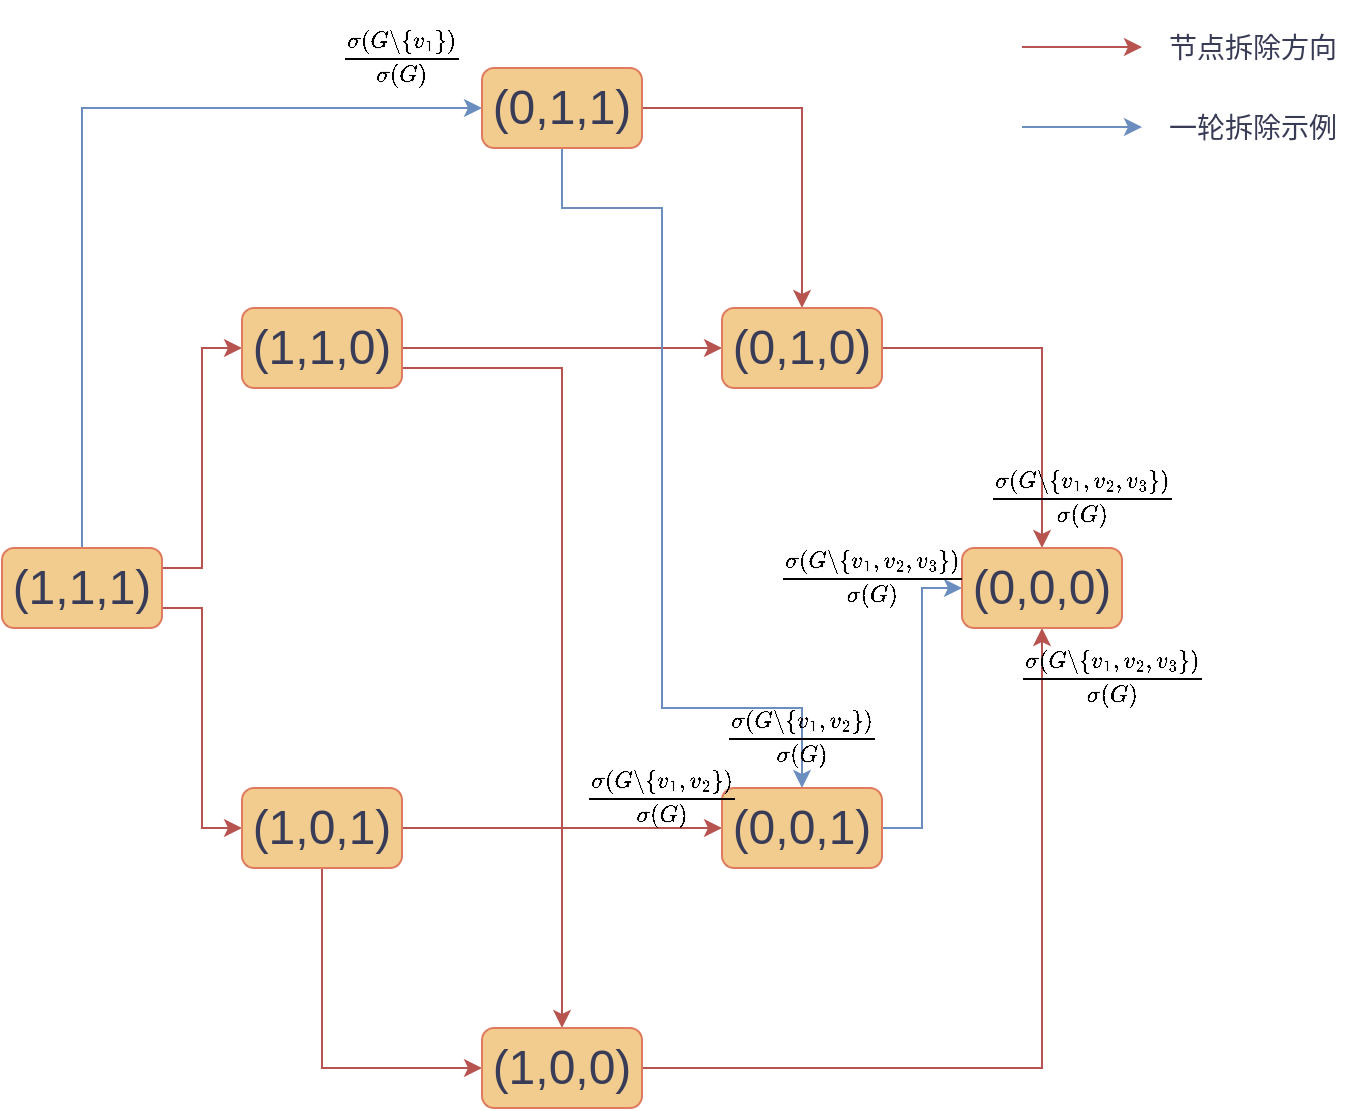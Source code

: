 <mxfile version="21.6.8" type="device">
  <diagram name="Page-1" id="OM8HbU_3lVgDTXmEJBuc">
    <mxGraphModel dx="2044" dy="824" grid="1" gridSize="10" guides="1" tooltips="1" connect="1" arrows="1" fold="1" page="1" pageScale="1" pageWidth="850" pageHeight="1100" math="1" shadow="0">
      <root>
        <mxCell id="0" />
        <mxCell id="1" parent="0" />
        <mxCell id="Gq7kbqdKJ8vSt0Jsd_ic-19" style="edgeStyle=orthogonalEdgeStyle;rounded=0;orthogonalLoop=1;jettySize=auto;html=1;entryX=0;entryY=0.5;entryDx=0;entryDy=0;labelBackgroundColor=none;strokeColor=#b85450;fontColor=default;fillColor=#f8cecc;" parent="1" source="Gq7kbqdKJ8vSt0Jsd_ic-8" target="Gq7kbqdKJ8vSt0Jsd_ic-10" edge="1">
          <mxGeometry relative="1" as="geometry">
            <Array as="points">
              <mxPoint x="-665" y="370" />
              <mxPoint x="-665" y="480" />
            </Array>
          </mxGeometry>
        </mxCell>
        <mxCell id="Gq7kbqdKJ8vSt0Jsd_ic-20" style="edgeStyle=orthogonalEdgeStyle;rounded=0;orthogonalLoop=1;jettySize=auto;html=1;entryX=0;entryY=0.5;entryDx=0;entryDy=0;labelBackgroundColor=none;strokeColor=#b85450;fontColor=default;fillColor=#f8cecc;strokeWidth=1;" parent="1" source="Gq7kbqdKJ8vSt0Jsd_ic-8" target="Gq7kbqdKJ8vSt0Jsd_ic-9" edge="1">
          <mxGeometry relative="1" as="geometry">
            <Array as="points">
              <mxPoint x="-665" y="350" />
              <mxPoint x="-665" y="240" />
            </Array>
          </mxGeometry>
        </mxCell>
        <mxCell id="Gq7kbqdKJ8vSt0Jsd_ic-24" style="edgeStyle=orthogonalEdgeStyle;rounded=0;orthogonalLoop=1;jettySize=auto;html=1;entryX=0;entryY=0.5;entryDx=0;entryDy=0;labelBackgroundColor=none;strokeColor=#6c8ebf;fontColor=default;fillColor=#dae8fc;" parent="1" source="Gq7kbqdKJ8vSt0Jsd_ic-8" target="Gq7kbqdKJ8vSt0Jsd_ic-11" edge="1">
          <mxGeometry relative="1" as="geometry">
            <Array as="points">
              <mxPoint x="-725" y="120" />
            </Array>
          </mxGeometry>
        </mxCell>
        <mxCell id="Gq7kbqdKJ8vSt0Jsd_ic-8" value="&lt;span style=&quot;font-size: 24px;&quot;&gt;(1,1,1)&lt;/span&gt;" style="rounded=1;whiteSpace=wrap;html=1;labelBackgroundColor=none;fillColor=#F2CC8F;strokeColor=#E07A5F;fontColor=#393C56;" parent="1" vertex="1">
          <mxGeometry x="-765" y="340" width="80" height="40" as="geometry" />
        </mxCell>
        <mxCell id="Gq7kbqdKJ8vSt0Jsd_ic-18" style="edgeStyle=orthogonalEdgeStyle;rounded=0;orthogonalLoop=1;jettySize=auto;html=1;labelBackgroundColor=none;strokeColor=#b85450;fontColor=default;fillColor=#f8cecc;" parent="1" source="Gq7kbqdKJ8vSt0Jsd_ic-9" target="Gq7kbqdKJ8vSt0Jsd_ic-12" edge="1">
          <mxGeometry relative="1" as="geometry" />
        </mxCell>
        <mxCell id="Gq7kbqdKJ8vSt0Jsd_ic-26" style="edgeStyle=orthogonalEdgeStyle;rounded=0;orthogonalLoop=1;jettySize=auto;html=1;exitX=1;exitY=0.75;exitDx=0;exitDy=0;labelBackgroundColor=none;strokeColor=#b85450;fontColor=default;fillColor=#f8cecc;" parent="1" source="Gq7kbqdKJ8vSt0Jsd_ic-9" target="Gq7kbqdKJ8vSt0Jsd_ic-13" edge="1">
          <mxGeometry relative="1" as="geometry" />
        </mxCell>
        <mxCell id="Gq7kbqdKJ8vSt0Jsd_ic-9" value="&lt;span style=&quot;font-size: 24px;&quot;&gt;(1,1,0)&lt;/span&gt;" style="rounded=1;whiteSpace=wrap;html=1;labelBackgroundColor=none;fillColor=#F2CC8F;strokeColor=#E07A5F;fontColor=#393C56;" parent="1" vertex="1">
          <mxGeometry x="-645" y="220" width="80" height="40" as="geometry" />
        </mxCell>
        <mxCell id="Gq7kbqdKJ8vSt0Jsd_ic-22" style="edgeStyle=orthogonalEdgeStyle;rounded=0;orthogonalLoop=1;jettySize=auto;html=1;entryX=0;entryY=0.5;entryDx=0;entryDy=0;labelBackgroundColor=none;strokeColor=#b85450;fontColor=default;fillColor=#f8cecc;" parent="1" source="Gq7kbqdKJ8vSt0Jsd_ic-10" target="Gq7kbqdKJ8vSt0Jsd_ic-14" edge="1">
          <mxGeometry relative="1" as="geometry" />
        </mxCell>
        <mxCell id="Gq7kbqdKJ8vSt0Jsd_ic-25" style="edgeStyle=orthogonalEdgeStyle;rounded=0;orthogonalLoop=1;jettySize=auto;html=1;entryX=0;entryY=0.5;entryDx=0;entryDy=0;exitX=0.5;exitY=1;exitDx=0;exitDy=0;labelBackgroundColor=none;strokeColor=#b85450;fontColor=default;fillColor=#f8cecc;" parent="1" source="Gq7kbqdKJ8vSt0Jsd_ic-10" target="Gq7kbqdKJ8vSt0Jsd_ic-13" edge="1">
          <mxGeometry relative="1" as="geometry" />
        </mxCell>
        <mxCell id="Gq7kbqdKJ8vSt0Jsd_ic-10" value="&lt;span style=&quot;font-size: 24px;&quot;&gt;(1,0,1)&lt;/span&gt;" style="rounded=1;whiteSpace=wrap;html=1;labelBackgroundColor=none;fillColor=#F2CC8F;strokeColor=#E07A5F;fontColor=#393C56;" parent="1" vertex="1">
          <mxGeometry x="-645" y="460" width="80" height="40" as="geometry" />
        </mxCell>
        <mxCell id="Gq7kbqdKJ8vSt0Jsd_ic-27" style="edgeStyle=orthogonalEdgeStyle;rounded=0;orthogonalLoop=1;jettySize=auto;html=1;entryX=0.5;entryY=0;entryDx=0;entryDy=0;labelBackgroundColor=none;strokeColor=#b85450;fontColor=default;fillColor=#f8cecc;" parent="1" source="Gq7kbqdKJ8vSt0Jsd_ic-11" target="Gq7kbqdKJ8vSt0Jsd_ic-12" edge="1">
          <mxGeometry relative="1" as="geometry" />
        </mxCell>
        <mxCell id="Gq7kbqdKJ8vSt0Jsd_ic-29" style="edgeStyle=orthogonalEdgeStyle;rounded=0;orthogonalLoop=1;jettySize=auto;html=1;entryX=0.5;entryY=0;entryDx=0;entryDy=0;exitX=0.5;exitY=1;exitDx=0;exitDy=0;labelBackgroundColor=none;strokeColor=#6c8ebf;fontColor=default;fillColor=#dae8fc;" parent="1" source="Gq7kbqdKJ8vSt0Jsd_ic-11" target="Gq7kbqdKJ8vSt0Jsd_ic-14" edge="1">
          <mxGeometry relative="1" as="geometry">
            <Array as="points">
              <mxPoint x="-485" y="170" />
              <mxPoint x="-435" y="170" />
              <mxPoint x="-435" y="420" />
              <mxPoint x="-365" y="420" />
            </Array>
          </mxGeometry>
        </mxCell>
        <mxCell id="Gq7kbqdKJ8vSt0Jsd_ic-11" value="&lt;span style=&quot;font-size: 24px;&quot;&gt;(0,1,1)&lt;/span&gt;" style="rounded=1;whiteSpace=wrap;html=1;labelBackgroundColor=none;fillColor=#F2CC8F;strokeColor=#E07A5F;fontColor=#393C56;" parent="1" vertex="1">
          <mxGeometry x="-525" y="100" width="80" height="40" as="geometry" />
        </mxCell>
        <mxCell id="Gq7kbqdKJ8vSt0Jsd_ic-31" style="edgeStyle=orthogonalEdgeStyle;rounded=0;orthogonalLoop=1;jettySize=auto;html=1;entryX=0.5;entryY=0;entryDx=0;entryDy=0;labelBackgroundColor=none;strokeColor=#b85450;fontColor=default;fillColor=#f8cecc;" parent="1" source="Gq7kbqdKJ8vSt0Jsd_ic-12" target="Gq7kbqdKJ8vSt0Jsd_ic-15" edge="1">
          <mxGeometry relative="1" as="geometry" />
        </mxCell>
        <mxCell id="Gq7kbqdKJ8vSt0Jsd_ic-12" value="&lt;span style=&quot;font-size: 24px;&quot;&gt;(0,1,0)&lt;/span&gt;" style="rounded=1;whiteSpace=wrap;html=1;labelBackgroundColor=none;fillColor=#F2CC8F;strokeColor=#E07A5F;fontColor=#393C56;" parent="1" vertex="1">
          <mxGeometry x="-405" y="220" width="80" height="40" as="geometry" />
        </mxCell>
        <mxCell id="Gq7kbqdKJ8vSt0Jsd_ic-30" style="edgeStyle=orthogonalEdgeStyle;rounded=0;orthogonalLoop=1;jettySize=auto;html=1;entryX=0.5;entryY=1;entryDx=0;entryDy=0;labelBackgroundColor=none;strokeColor=#b85450;fontColor=default;fillColor=#f8cecc;" parent="1" source="Gq7kbqdKJ8vSt0Jsd_ic-13" target="Gq7kbqdKJ8vSt0Jsd_ic-15" edge="1">
          <mxGeometry relative="1" as="geometry" />
        </mxCell>
        <mxCell id="Gq7kbqdKJ8vSt0Jsd_ic-13" value="&lt;span style=&quot;font-size: 24px;&quot;&gt;(1,0,0)&lt;/span&gt;" style="rounded=1;whiteSpace=wrap;html=1;labelBackgroundColor=none;fillColor=#F2CC8F;strokeColor=#E07A5F;fontColor=#393C56;" parent="1" vertex="1">
          <mxGeometry x="-525" y="580" width="80" height="40" as="geometry" />
        </mxCell>
        <mxCell id="Gq7kbqdKJ8vSt0Jsd_ic-32" style="edgeStyle=orthogonalEdgeStyle;rounded=0;orthogonalLoop=1;jettySize=auto;html=1;entryX=0;entryY=0.5;entryDx=0;entryDy=0;labelBackgroundColor=none;strokeColor=#6c8ebf;fontColor=default;fillColor=#dae8fc;" parent="1" source="Gq7kbqdKJ8vSt0Jsd_ic-14" target="Gq7kbqdKJ8vSt0Jsd_ic-15" edge="1">
          <mxGeometry relative="1" as="geometry" />
        </mxCell>
        <mxCell id="Gq7kbqdKJ8vSt0Jsd_ic-14" value="&lt;span style=&quot;font-size: 24px;&quot;&gt;(0,0,1)&lt;/span&gt;" style="rounded=1;whiteSpace=wrap;html=1;labelBackgroundColor=none;fillColor=#F2CC8F;strokeColor=#E07A5F;fontColor=#393C56;" parent="1" vertex="1">
          <mxGeometry x="-405" y="460" width="80" height="40" as="geometry" />
        </mxCell>
        <mxCell id="Gq7kbqdKJ8vSt0Jsd_ic-15" value="&lt;span style=&quot;font-size: 24px;&quot;&gt;(0,0,0)&lt;/span&gt;" style="rounded=1;whiteSpace=wrap;html=1;labelBackgroundColor=none;fillColor=#F2CC8F;strokeColor=#E07A5F;fontColor=#393C56;" parent="1" vertex="1">
          <mxGeometry x="-285" y="340" width="80" height="40" as="geometry" />
        </mxCell>
        <mxCell id="Gq7kbqdKJ8vSt0Jsd_ic-34" value="" style="endArrow=classic;html=1;rounded=0;strokeColor=#b85450;fontColor=#393C56;fillColor=#f8cecc;" parent="1" edge="1">
          <mxGeometry width="50" height="50" relative="1" as="geometry">
            <mxPoint x="-255" y="89.5" as="sourcePoint" />
            <mxPoint x="-195" y="89.5" as="targetPoint" />
          </mxGeometry>
        </mxCell>
        <mxCell id="Gq7kbqdKJ8vSt0Jsd_ic-36" value="&lt;font style=&quot;font-size: 14px;&quot;&gt;节点拆除方向&lt;/font&gt;" style="text;html=1;align=center;verticalAlign=middle;resizable=0;points=[];autosize=1;strokeColor=none;fillColor=none;fontColor=#393C56;" parent="1" vertex="1">
          <mxGeometry x="-195" y="75" width="110" height="30" as="geometry" />
        </mxCell>
        <mxCell id="Gq7kbqdKJ8vSt0Jsd_ic-39" value="&lt;div style=&quot;color: rgb(59, 59, 59); background-color: rgb(255, 255, 255); font-family: &amp;quot;cascadia code&amp;quot;, Menlo, Monaco, &amp;quot;Courier New&amp;quot;, monospace, Menlo, Monaco, &amp;quot;Courier New&amp;quot;, monospace; font-size: 15px; line-height: 23px;&quot;&gt;&lt;br&gt;&lt;/div&gt;" style="text;html=1;align=center;verticalAlign=middle;resizable=0;points=[];autosize=1;strokeColor=none;fillColor=none;fontColor=#393C56;" parent="1" vertex="1">
          <mxGeometry x="-195" y="105" width="20" height="40" as="geometry" />
        </mxCell>
        <mxCell id="PPsBpuw6LFoZPjxlbZUj-1" value="&lt;font style=&quot;font-size: 10px;&quot;&gt;$$\frac{\sigma(G \backslash \{v_1, v_2, v_3\})}{\sigma(G)}$$&lt;/font&gt;" style="text;html=1;strokeColor=none;fillColor=none;align=center;verticalAlign=middle;whiteSpace=wrap;rounded=0;" parent="1" vertex="1">
          <mxGeometry x="-270" y="390" width="120" height="30" as="geometry" />
        </mxCell>
        <mxCell id="PPsBpuw6LFoZPjxlbZUj-2" value="&lt;font style=&quot;font-size: 10px;&quot;&gt;$$\frac{\sigma(G \backslash \{v_1, v_2\})}{\sigma(G)}$$&lt;/font&gt;" style="text;html=1;strokeColor=none;fillColor=none;align=center;verticalAlign=middle;whiteSpace=wrap;rounded=0;" parent="1" vertex="1">
          <mxGeometry x="-395" y="420" width="60" height="30" as="geometry" />
        </mxCell>
        <mxCell id="PPsBpuw6LFoZPjxlbZUj-3" value="&lt;font style=&quot;font-size: 10px;&quot;&gt;$$\frac{\sigma(G \backslash \{v_1\})}{\sigma(G)}$$&lt;/font&gt;" style="text;html=1;strokeColor=none;fillColor=none;align=center;verticalAlign=middle;whiteSpace=wrap;rounded=0;" parent="1" vertex="1">
          <mxGeometry x="-605" y="75" width="80" height="40" as="geometry" />
        </mxCell>
        <mxCell id="iQCZnT7VJ7-S2rj4FLvg-2" value="" style="endArrow=classic;html=1;rounded=0;strokeColor=#6c8ebf;fontColor=#393C56;fillColor=#dae8fc;" parent="1" edge="1">
          <mxGeometry width="50" height="50" relative="1" as="geometry">
            <mxPoint x="-255" y="129.5" as="sourcePoint" />
            <mxPoint x="-195" y="129.5" as="targetPoint" />
          </mxGeometry>
        </mxCell>
        <mxCell id="iQCZnT7VJ7-S2rj4FLvg-3" value="&lt;font style=&quot;font-size: 14px;&quot;&gt;一轮拆除示例&lt;/font&gt;" style="text;html=1;align=center;verticalAlign=middle;resizable=0;points=[];autosize=1;strokeColor=none;fillColor=none;fontColor=#393C56;" parent="1" vertex="1">
          <mxGeometry x="-195" y="115" width="110" height="30" as="geometry" />
        </mxCell>
        <mxCell id="dyVYVzszmApyq7GId-VW-5" value="&lt;font style=&quot;font-size: 10px;&quot;&gt;$$\frac{\sigma(G \backslash \{v_1, v_2\})}{\sigma(G)}$$&lt;/font&gt;" style="text;html=1;strokeColor=none;fillColor=none;align=center;verticalAlign=middle;whiteSpace=wrap;rounded=0;" parent="1" vertex="1">
          <mxGeometry x="-465" y="450" width="60" height="30" as="geometry" />
        </mxCell>
        <mxCell id="dyVYVzszmApyq7GId-VW-6" value="&lt;font style=&quot;font-size: 10px;&quot;&gt;$$\frac{\sigma(G \backslash \{v_1, v_2, v_3\})}{\sigma(G)}$$&lt;/font&gt;" style="text;html=1;strokeColor=none;fillColor=none;align=center;verticalAlign=middle;whiteSpace=wrap;rounded=0;" parent="1" vertex="1">
          <mxGeometry x="-285" y="300" width="120" height="30" as="geometry" />
        </mxCell>
        <mxCell id="dyVYVzszmApyq7GId-VW-7" value="&lt;font style=&quot;font-size: 10px;&quot;&gt;$$\frac{\sigma(G \backslash \{v_1, v_2, v_3\})}{\sigma(G)}$$&lt;/font&gt;" style="text;html=1;strokeColor=none;fillColor=none;align=center;verticalAlign=middle;whiteSpace=wrap;rounded=0;" parent="1" vertex="1">
          <mxGeometry x="-390" y="340" width="120" height="30" as="geometry" />
        </mxCell>
      </root>
    </mxGraphModel>
  </diagram>
</mxfile>
